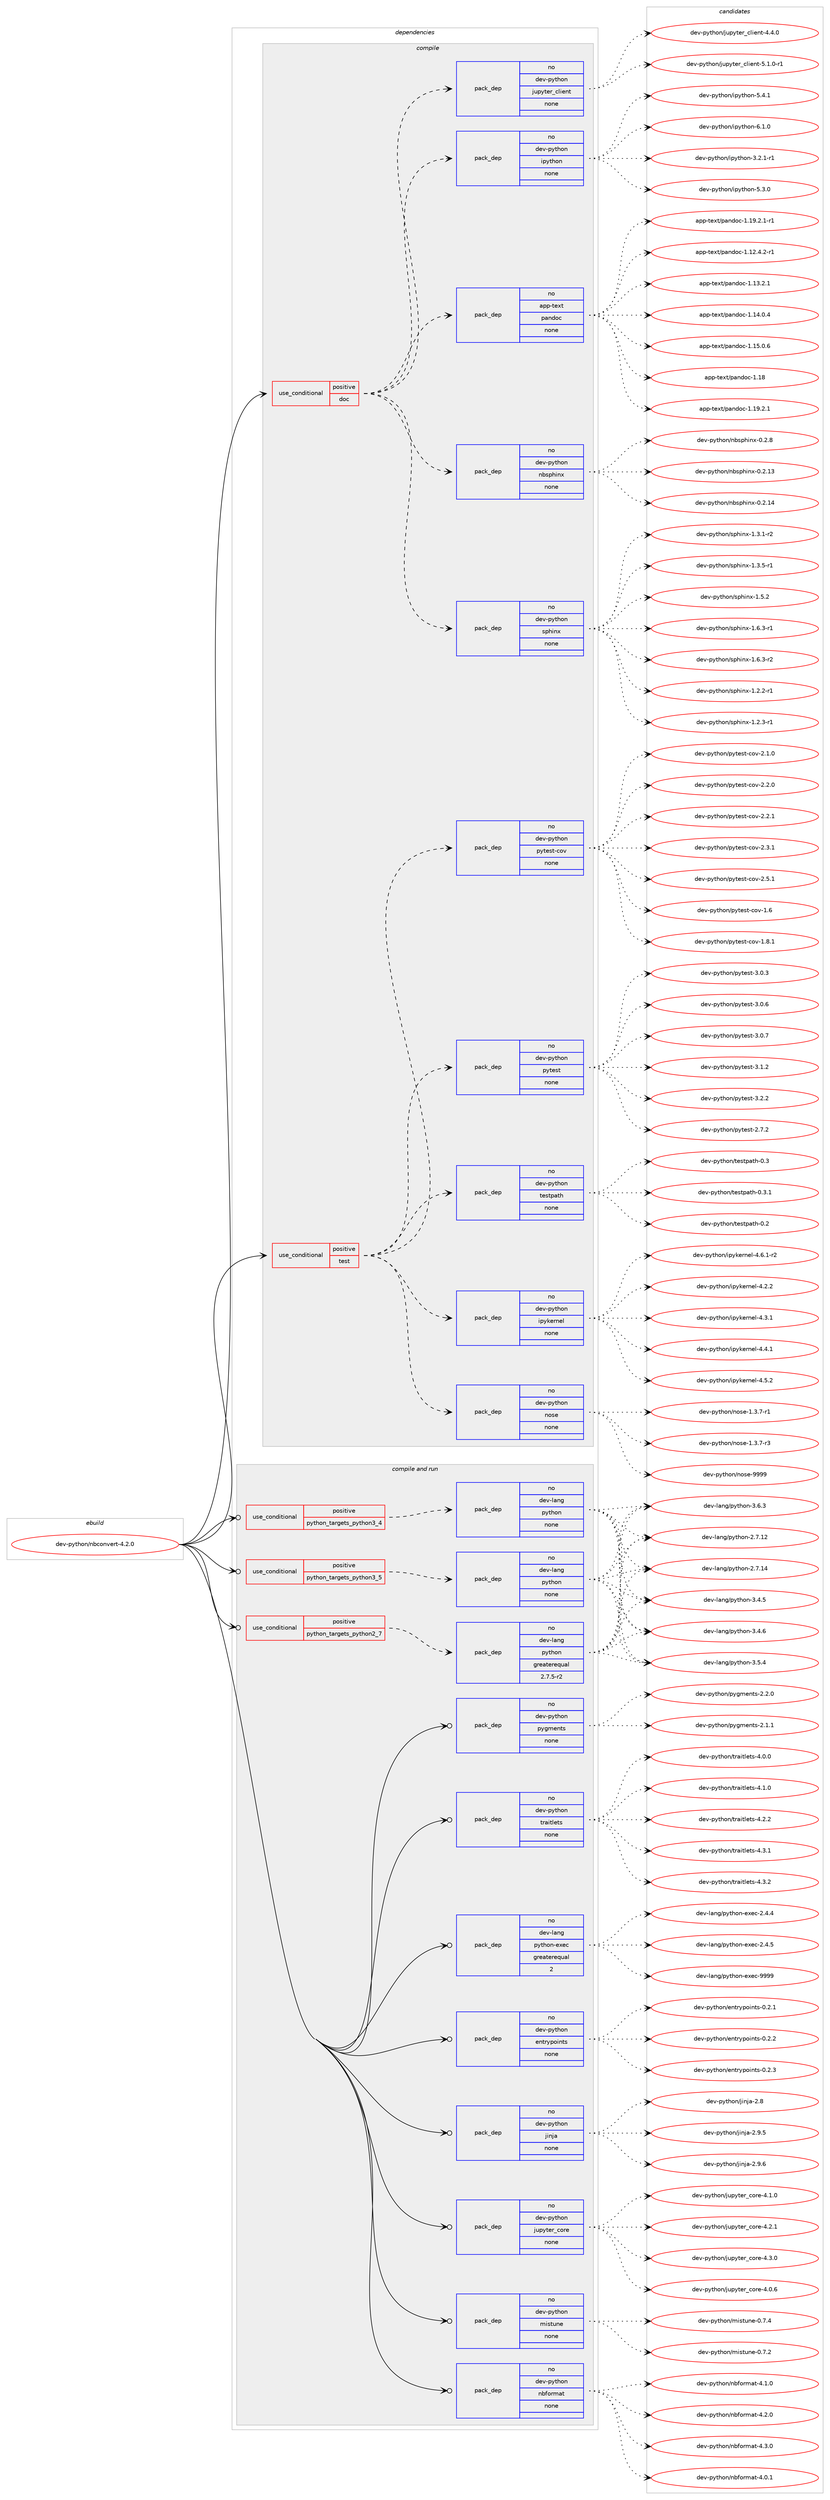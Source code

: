 digraph prolog {

# *************
# Graph options
# *************

newrank=true;
concentrate=true;
compound=true;
graph [rankdir=LR,fontname=Helvetica,fontsize=10,ranksep=1.5];#, ranksep=2.5, nodesep=0.2];
edge  [arrowhead=vee];
node  [fontname=Helvetica,fontsize=10];

# **********
# The ebuild
# **********

subgraph cluster_leftcol {
color=gray;
rank=same;
label=<<i>ebuild</i>>;
id [label="dev-python/nbconvert-4.2.0", color=red, width=4, href="../dev-python/nbconvert-4.2.0.svg"];
}

# ****************
# The dependencies
# ****************

subgraph cluster_midcol {
color=gray;
label=<<i>dependencies</i>>;
subgraph cluster_compile {
fillcolor="#eeeeee";
style=filled;
label=<<i>compile</i>>;
subgraph cond35860 {
dependency167320 [label=<<TABLE BORDER="0" CELLBORDER="1" CELLSPACING="0" CELLPADDING="4"><TR><TD ROWSPAN="3" CELLPADDING="10">use_conditional</TD></TR><TR><TD>positive</TD></TR><TR><TD>doc</TD></TR></TABLE>>, shape=none, color=red];
subgraph pack127605 {
dependency167321 [label=<<TABLE BORDER="0" CELLBORDER="1" CELLSPACING="0" CELLPADDING="4" WIDTH="220"><TR><TD ROWSPAN="6" CELLPADDING="30">pack_dep</TD></TR><TR><TD WIDTH="110">no</TD></TR><TR><TD>dev-python</TD></TR><TR><TD>ipython</TD></TR><TR><TD>none</TD></TR><TR><TD></TD></TR></TABLE>>, shape=none, color=blue];
}
dependency167320:e -> dependency167321:w [weight=20,style="dashed",arrowhead="vee"];
subgraph pack127606 {
dependency167322 [label=<<TABLE BORDER="0" CELLBORDER="1" CELLSPACING="0" CELLPADDING="4" WIDTH="220"><TR><TD ROWSPAN="6" CELLPADDING="30">pack_dep</TD></TR><TR><TD WIDTH="110">no</TD></TR><TR><TD>dev-python</TD></TR><TR><TD>jupyter_client</TD></TR><TR><TD>none</TD></TR><TR><TD></TD></TR></TABLE>>, shape=none, color=blue];
}
dependency167320:e -> dependency167322:w [weight=20,style="dashed",arrowhead="vee"];
subgraph pack127607 {
dependency167323 [label=<<TABLE BORDER="0" CELLBORDER="1" CELLSPACING="0" CELLPADDING="4" WIDTH="220"><TR><TD ROWSPAN="6" CELLPADDING="30">pack_dep</TD></TR><TR><TD WIDTH="110">no</TD></TR><TR><TD>dev-python</TD></TR><TR><TD>sphinx</TD></TR><TR><TD>none</TD></TR><TR><TD></TD></TR></TABLE>>, shape=none, color=blue];
}
dependency167320:e -> dependency167323:w [weight=20,style="dashed",arrowhead="vee"];
subgraph pack127608 {
dependency167324 [label=<<TABLE BORDER="0" CELLBORDER="1" CELLSPACING="0" CELLPADDING="4" WIDTH="220"><TR><TD ROWSPAN="6" CELLPADDING="30">pack_dep</TD></TR><TR><TD WIDTH="110">no</TD></TR><TR><TD>dev-python</TD></TR><TR><TD>nbsphinx</TD></TR><TR><TD>none</TD></TR><TR><TD></TD></TR></TABLE>>, shape=none, color=blue];
}
dependency167320:e -> dependency167324:w [weight=20,style="dashed",arrowhead="vee"];
subgraph pack127609 {
dependency167325 [label=<<TABLE BORDER="0" CELLBORDER="1" CELLSPACING="0" CELLPADDING="4" WIDTH="220"><TR><TD ROWSPAN="6" CELLPADDING="30">pack_dep</TD></TR><TR><TD WIDTH="110">no</TD></TR><TR><TD>app-text</TD></TR><TR><TD>pandoc</TD></TR><TR><TD>none</TD></TR><TR><TD></TD></TR></TABLE>>, shape=none, color=blue];
}
dependency167320:e -> dependency167325:w [weight=20,style="dashed",arrowhead="vee"];
}
id:e -> dependency167320:w [weight=20,style="solid",arrowhead="vee"];
subgraph cond35861 {
dependency167326 [label=<<TABLE BORDER="0" CELLBORDER="1" CELLSPACING="0" CELLPADDING="4"><TR><TD ROWSPAN="3" CELLPADDING="10">use_conditional</TD></TR><TR><TD>positive</TD></TR><TR><TD>test</TD></TR></TABLE>>, shape=none, color=red];
subgraph pack127610 {
dependency167327 [label=<<TABLE BORDER="0" CELLBORDER="1" CELLSPACING="0" CELLPADDING="4" WIDTH="220"><TR><TD ROWSPAN="6" CELLPADDING="30">pack_dep</TD></TR><TR><TD WIDTH="110">no</TD></TR><TR><TD>dev-python</TD></TR><TR><TD>pytest</TD></TR><TR><TD>none</TD></TR><TR><TD></TD></TR></TABLE>>, shape=none, color=blue];
}
dependency167326:e -> dependency167327:w [weight=20,style="dashed",arrowhead="vee"];
subgraph pack127611 {
dependency167328 [label=<<TABLE BORDER="0" CELLBORDER="1" CELLSPACING="0" CELLPADDING="4" WIDTH="220"><TR><TD ROWSPAN="6" CELLPADDING="30">pack_dep</TD></TR><TR><TD WIDTH="110">no</TD></TR><TR><TD>dev-python</TD></TR><TR><TD>pytest-cov</TD></TR><TR><TD>none</TD></TR><TR><TD></TD></TR></TABLE>>, shape=none, color=blue];
}
dependency167326:e -> dependency167328:w [weight=20,style="dashed",arrowhead="vee"];
subgraph pack127612 {
dependency167329 [label=<<TABLE BORDER="0" CELLBORDER="1" CELLSPACING="0" CELLPADDING="4" WIDTH="220"><TR><TD ROWSPAN="6" CELLPADDING="30">pack_dep</TD></TR><TR><TD WIDTH="110">no</TD></TR><TR><TD>dev-python</TD></TR><TR><TD>nose</TD></TR><TR><TD>none</TD></TR><TR><TD></TD></TR></TABLE>>, shape=none, color=blue];
}
dependency167326:e -> dependency167329:w [weight=20,style="dashed",arrowhead="vee"];
subgraph pack127613 {
dependency167330 [label=<<TABLE BORDER="0" CELLBORDER="1" CELLSPACING="0" CELLPADDING="4" WIDTH="220"><TR><TD ROWSPAN="6" CELLPADDING="30">pack_dep</TD></TR><TR><TD WIDTH="110">no</TD></TR><TR><TD>dev-python</TD></TR><TR><TD>ipykernel</TD></TR><TR><TD>none</TD></TR><TR><TD></TD></TR></TABLE>>, shape=none, color=blue];
}
dependency167326:e -> dependency167330:w [weight=20,style="dashed",arrowhead="vee"];
subgraph pack127614 {
dependency167331 [label=<<TABLE BORDER="0" CELLBORDER="1" CELLSPACING="0" CELLPADDING="4" WIDTH="220"><TR><TD ROWSPAN="6" CELLPADDING="30">pack_dep</TD></TR><TR><TD WIDTH="110">no</TD></TR><TR><TD>dev-python</TD></TR><TR><TD>testpath</TD></TR><TR><TD>none</TD></TR><TR><TD></TD></TR></TABLE>>, shape=none, color=blue];
}
dependency167326:e -> dependency167331:w [weight=20,style="dashed",arrowhead="vee"];
}
id:e -> dependency167326:w [weight=20,style="solid",arrowhead="vee"];
}
subgraph cluster_compileandrun {
fillcolor="#eeeeee";
style=filled;
label=<<i>compile and run</i>>;
subgraph cond35862 {
dependency167332 [label=<<TABLE BORDER="0" CELLBORDER="1" CELLSPACING="0" CELLPADDING="4"><TR><TD ROWSPAN="3" CELLPADDING="10">use_conditional</TD></TR><TR><TD>positive</TD></TR><TR><TD>python_targets_python2_7</TD></TR></TABLE>>, shape=none, color=red];
subgraph pack127615 {
dependency167333 [label=<<TABLE BORDER="0" CELLBORDER="1" CELLSPACING="0" CELLPADDING="4" WIDTH="220"><TR><TD ROWSPAN="6" CELLPADDING="30">pack_dep</TD></TR><TR><TD WIDTH="110">no</TD></TR><TR><TD>dev-lang</TD></TR><TR><TD>python</TD></TR><TR><TD>greaterequal</TD></TR><TR><TD>2.7.5-r2</TD></TR></TABLE>>, shape=none, color=blue];
}
dependency167332:e -> dependency167333:w [weight=20,style="dashed",arrowhead="vee"];
}
id:e -> dependency167332:w [weight=20,style="solid",arrowhead="odotvee"];
subgraph cond35863 {
dependency167334 [label=<<TABLE BORDER="0" CELLBORDER="1" CELLSPACING="0" CELLPADDING="4"><TR><TD ROWSPAN="3" CELLPADDING="10">use_conditional</TD></TR><TR><TD>positive</TD></TR><TR><TD>python_targets_python3_4</TD></TR></TABLE>>, shape=none, color=red];
subgraph pack127616 {
dependency167335 [label=<<TABLE BORDER="0" CELLBORDER="1" CELLSPACING="0" CELLPADDING="4" WIDTH="220"><TR><TD ROWSPAN="6" CELLPADDING="30">pack_dep</TD></TR><TR><TD WIDTH="110">no</TD></TR><TR><TD>dev-lang</TD></TR><TR><TD>python</TD></TR><TR><TD>none</TD></TR><TR><TD></TD></TR></TABLE>>, shape=none, color=blue];
}
dependency167334:e -> dependency167335:w [weight=20,style="dashed",arrowhead="vee"];
}
id:e -> dependency167334:w [weight=20,style="solid",arrowhead="odotvee"];
subgraph cond35864 {
dependency167336 [label=<<TABLE BORDER="0" CELLBORDER="1" CELLSPACING="0" CELLPADDING="4"><TR><TD ROWSPAN="3" CELLPADDING="10">use_conditional</TD></TR><TR><TD>positive</TD></TR><TR><TD>python_targets_python3_5</TD></TR></TABLE>>, shape=none, color=red];
subgraph pack127617 {
dependency167337 [label=<<TABLE BORDER="0" CELLBORDER="1" CELLSPACING="0" CELLPADDING="4" WIDTH="220"><TR><TD ROWSPAN="6" CELLPADDING="30">pack_dep</TD></TR><TR><TD WIDTH="110">no</TD></TR><TR><TD>dev-lang</TD></TR><TR><TD>python</TD></TR><TR><TD>none</TD></TR><TR><TD></TD></TR></TABLE>>, shape=none, color=blue];
}
dependency167336:e -> dependency167337:w [weight=20,style="dashed",arrowhead="vee"];
}
id:e -> dependency167336:w [weight=20,style="solid",arrowhead="odotvee"];
subgraph pack127618 {
dependency167338 [label=<<TABLE BORDER="0" CELLBORDER="1" CELLSPACING="0" CELLPADDING="4" WIDTH="220"><TR><TD ROWSPAN="6" CELLPADDING="30">pack_dep</TD></TR><TR><TD WIDTH="110">no</TD></TR><TR><TD>dev-lang</TD></TR><TR><TD>python-exec</TD></TR><TR><TD>greaterequal</TD></TR><TR><TD>2</TD></TR></TABLE>>, shape=none, color=blue];
}
id:e -> dependency167338:w [weight=20,style="solid",arrowhead="odotvee"];
subgraph pack127619 {
dependency167339 [label=<<TABLE BORDER="0" CELLBORDER="1" CELLSPACING="0" CELLPADDING="4" WIDTH="220"><TR><TD ROWSPAN="6" CELLPADDING="30">pack_dep</TD></TR><TR><TD WIDTH="110">no</TD></TR><TR><TD>dev-python</TD></TR><TR><TD>entrypoints</TD></TR><TR><TD>none</TD></TR><TR><TD></TD></TR></TABLE>>, shape=none, color=blue];
}
id:e -> dependency167339:w [weight=20,style="solid",arrowhead="odotvee"];
subgraph pack127620 {
dependency167340 [label=<<TABLE BORDER="0" CELLBORDER="1" CELLSPACING="0" CELLPADDING="4" WIDTH="220"><TR><TD ROWSPAN="6" CELLPADDING="30">pack_dep</TD></TR><TR><TD WIDTH="110">no</TD></TR><TR><TD>dev-python</TD></TR><TR><TD>jinja</TD></TR><TR><TD>none</TD></TR><TR><TD></TD></TR></TABLE>>, shape=none, color=blue];
}
id:e -> dependency167340:w [weight=20,style="solid",arrowhead="odotvee"];
subgraph pack127621 {
dependency167341 [label=<<TABLE BORDER="0" CELLBORDER="1" CELLSPACING="0" CELLPADDING="4" WIDTH="220"><TR><TD ROWSPAN="6" CELLPADDING="30">pack_dep</TD></TR><TR><TD WIDTH="110">no</TD></TR><TR><TD>dev-python</TD></TR><TR><TD>jupyter_core</TD></TR><TR><TD>none</TD></TR><TR><TD></TD></TR></TABLE>>, shape=none, color=blue];
}
id:e -> dependency167341:w [weight=20,style="solid",arrowhead="odotvee"];
subgraph pack127622 {
dependency167342 [label=<<TABLE BORDER="0" CELLBORDER="1" CELLSPACING="0" CELLPADDING="4" WIDTH="220"><TR><TD ROWSPAN="6" CELLPADDING="30">pack_dep</TD></TR><TR><TD WIDTH="110">no</TD></TR><TR><TD>dev-python</TD></TR><TR><TD>mistune</TD></TR><TR><TD>none</TD></TR><TR><TD></TD></TR></TABLE>>, shape=none, color=blue];
}
id:e -> dependency167342:w [weight=20,style="solid",arrowhead="odotvee"];
subgraph pack127623 {
dependency167343 [label=<<TABLE BORDER="0" CELLBORDER="1" CELLSPACING="0" CELLPADDING="4" WIDTH="220"><TR><TD ROWSPAN="6" CELLPADDING="30">pack_dep</TD></TR><TR><TD WIDTH="110">no</TD></TR><TR><TD>dev-python</TD></TR><TR><TD>nbformat</TD></TR><TR><TD>none</TD></TR><TR><TD></TD></TR></TABLE>>, shape=none, color=blue];
}
id:e -> dependency167343:w [weight=20,style="solid",arrowhead="odotvee"];
subgraph pack127624 {
dependency167344 [label=<<TABLE BORDER="0" CELLBORDER="1" CELLSPACING="0" CELLPADDING="4" WIDTH="220"><TR><TD ROWSPAN="6" CELLPADDING="30">pack_dep</TD></TR><TR><TD WIDTH="110">no</TD></TR><TR><TD>dev-python</TD></TR><TR><TD>pygments</TD></TR><TR><TD>none</TD></TR><TR><TD></TD></TR></TABLE>>, shape=none, color=blue];
}
id:e -> dependency167344:w [weight=20,style="solid",arrowhead="odotvee"];
subgraph pack127625 {
dependency167345 [label=<<TABLE BORDER="0" CELLBORDER="1" CELLSPACING="0" CELLPADDING="4" WIDTH="220"><TR><TD ROWSPAN="6" CELLPADDING="30">pack_dep</TD></TR><TR><TD WIDTH="110">no</TD></TR><TR><TD>dev-python</TD></TR><TR><TD>traitlets</TD></TR><TR><TD>none</TD></TR><TR><TD></TD></TR></TABLE>>, shape=none, color=blue];
}
id:e -> dependency167345:w [weight=20,style="solid",arrowhead="odotvee"];
}
subgraph cluster_run {
fillcolor="#eeeeee";
style=filled;
label=<<i>run</i>>;
}
}

# **************
# The candidates
# **************

subgraph cluster_choices {
rank=same;
color=gray;
label=<<i>candidates</i>>;

subgraph choice127605 {
color=black;
nodesep=1;
choice10010111845112121116104111110471051121211161041111104551465046494511449 [label="dev-python/ipython-3.2.1-r1", color=red, width=4,href="../dev-python/ipython-3.2.1-r1.svg"];
choice1001011184511212111610411111047105112121116104111110455346514648 [label="dev-python/ipython-5.3.0", color=red, width=4,href="../dev-python/ipython-5.3.0.svg"];
choice1001011184511212111610411111047105112121116104111110455346524649 [label="dev-python/ipython-5.4.1", color=red, width=4,href="../dev-python/ipython-5.4.1.svg"];
choice1001011184511212111610411111047105112121116104111110455446494648 [label="dev-python/ipython-6.1.0", color=red, width=4,href="../dev-python/ipython-6.1.0.svg"];
dependency167321:e -> choice10010111845112121116104111110471051121211161041111104551465046494511449:w [style=dotted,weight="100"];
dependency167321:e -> choice1001011184511212111610411111047105112121116104111110455346514648:w [style=dotted,weight="100"];
dependency167321:e -> choice1001011184511212111610411111047105112121116104111110455346524649:w [style=dotted,weight="100"];
dependency167321:e -> choice1001011184511212111610411111047105112121116104111110455446494648:w [style=dotted,weight="100"];
}
subgraph choice127606 {
color=black;
nodesep=1;
choice10010111845112121116104111110471061171121211161011149599108105101110116455246524648 [label="dev-python/jupyter_client-4.4.0", color=red, width=4,href="../dev-python/jupyter_client-4.4.0.svg"];
choice100101118451121211161041111104710611711212111610111495991081051011101164553464946484511449 [label="dev-python/jupyter_client-5.1.0-r1", color=red, width=4,href="../dev-python/jupyter_client-5.1.0-r1.svg"];
dependency167322:e -> choice10010111845112121116104111110471061171121211161011149599108105101110116455246524648:w [style=dotted,weight="100"];
dependency167322:e -> choice100101118451121211161041111104710611711212111610111495991081051011101164553464946484511449:w [style=dotted,weight="100"];
}
subgraph choice127607 {
color=black;
nodesep=1;
choice10010111845112121116104111110471151121041051101204549465046504511449 [label="dev-python/sphinx-1.2.2-r1", color=red, width=4,href="../dev-python/sphinx-1.2.2-r1.svg"];
choice10010111845112121116104111110471151121041051101204549465046514511449 [label="dev-python/sphinx-1.2.3-r1", color=red, width=4,href="../dev-python/sphinx-1.2.3-r1.svg"];
choice10010111845112121116104111110471151121041051101204549465146494511450 [label="dev-python/sphinx-1.3.1-r2", color=red, width=4,href="../dev-python/sphinx-1.3.1-r2.svg"];
choice10010111845112121116104111110471151121041051101204549465146534511449 [label="dev-python/sphinx-1.3.5-r1", color=red, width=4,href="../dev-python/sphinx-1.3.5-r1.svg"];
choice1001011184511212111610411111047115112104105110120454946534650 [label="dev-python/sphinx-1.5.2", color=red, width=4,href="../dev-python/sphinx-1.5.2.svg"];
choice10010111845112121116104111110471151121041051101204549465446514511449 [label="dev-python/sphinx-1.6.3-r1", color=red, width=4,href="../dev-python/sphinx-1.6.3-r1.svg"];
choice10010111845112121116104111110471151121041051101204549465446514511450 [label="dev-python/sphinx-1.6.3-r2", color=red, width=4,href="../dev-python/sphinx-1.6.3-r2.svg"];
dependency167323:e -> choice10010111845112121116104111110471151121041051101204549465046504511449:w [style=dotted,weight="100"];
dependency167323:e -> choice10010111845112121116104111110471151121041051101204549465046514511449:w [style=dotted,weight="100"];
dependency167323:e -> choice10010111845112121116104111110471151121041051101204549465146494511450:w [style=dotted,weight="100"];
dependency167323:e -> choice10010111845112121116104111110471151121041051101204549465146534511449:w [style=dotted,weight="100"];
dependency167323:e -> choice1001011184511212111610411111047115112104105110120454946534650:w [style=dotted,weight="100"];
dependency167323:e -> choice10010111845112121116104111110471151121041051101204549465446514511449:w [style=dotted,weight="100"];
dependency167323:e -> choice10010111845112121116104111110471151121041051101204549465446514511450:w [style=dotted,weight="100"];
}
subgraph choice127608 {
color=black;
nodesep=1;
choice10010111845112121116104111110471109811511210410511012045484650464951 [label="dev-python/nbsphinx-0.2.13", color=red, width=4,href="../dev-python/nbsphinx-0.2.13.svg"];
choice10010111845112121116104111110471109811511210410511012045484650464952 [label="dev-python/nbsphinx-0.2.14", color=red, width=4,href="../dev-python/nbsphinx-0.2.14.svg"];
choice100101118451121211161041111104711098115112104105110120454846504656 [label="dev-python/nbsphinx-0.2.8", color=red, width=4,href="../dev-python/nbsphinx-0.2.8.svg"];
dependency167324:e -> choice10010111845112121116104111110471109811511210410511012045484650464951:w [style=dotted,weight="100"];
dependency167324:e -> choice10010111845112121116104111110471109811511210410511012045484650464952:w [style=dotted,weight="100"];
dependency167324:e -> choice100101118451121211161041111104711098115112104105110120454846504656:w [style=dotted,weight="100"];
}
subgraph choice127609 {
color=black;
nodesep=1;
choice97112112451161011201164711297110100111994549464950465246504511449 [label="app-text/pandoc-1.12.4.2-r1", color=red, width=4,href="../app-text/pandoc-1.12.4.2-r1.svg"];
choice9711211245116101120116471129711010011199454946495146504649 [label="app-text/pandoc-1.13.2.1", color=red, width=4,href="../app-text/pandoc-1.13.2.1.svg"];
choice9711211245116101120116471129711010011199454946495246484652 [label="app-text/pandoc-1.14.0.4", color=red, width=4,href="../app-text/pandoc-1.14.0.4.svg"];
choice9711211245116101120116471129711010011199454946495346484654 [label="app-text/pandoc-1.15.0.6", color=red, width=4,href="../app-text/pandoc-1.15.0.6.svg"];
choice97112112451161011201164711297110100111994549464956 [label="app-text/pandoc-1.18", color=red, width=4,href="../app-text/pandoc-1.18.svg"];
choice9711211245116101120116471129711010011199454946495746504649 [label="app-text/pandoc-1.19.2.1", color=red, width=4,href="../app-text/pandoc-1.19.2.1.svg"];
choice97112112451161011201164711297110100111994549464957465046494511449 [label="app-text/pandoc-1.19.2.1-r1", color=red, width=4,href="../app-text/pandoc-1.19.2.1-r1.svg"];
dependency167325:e -> choice97112112451161011201164711297110100111994549464950465246504511449:w [style=dotted,weight="100"];
dependency167325:e -> choice9711211245116101120116471129711010011199454946495146504649:w [style=dotted,weight="100"];
dependency167325:e -> choice9711211245116101120116471129711010011199454946495246484652:w [style=dotted,weight="100"];
dependency167325:e -> choice9711211245116101120116471129711010011199454946495346484654:w [style=dotted,weight="100"];
dependency167325:e -> choice97112112451161011201164711297110100111994549464956:w [style=dotted,weight="100"];
dependency167325:e -> choice9711211245116101120116471129711010011199454946495746504649:w [style=dotted,weight="100"];
dependency167325:e -> choice97112112451161011201164711297110100111994549464957465046494511449:w [style=dotted,weight="100"];
}
subgraph choice127610 {
color=black;
nodesep=1;
choice1001011184511212111610411111047112121116101115116455046554650 [label="dev-python/pytest-2.7.2", color=red, width=4,href="../dev-python/pytest-2.7.2.svg"];
choice1001011184511212111610411111047112121116101115116455146484651 [label="dev-python/pytest-3.0.3", color=red, width=4,href="../dev-python/pytest-3.0.3.svg"];
choice1001011184511212111610411111047112121116101115116455146484654 [label="dev-python/pytest-3.0.6", color=red, width=4,href="../dev-python/pytest-3.0.6.svg"];
choice1001011184511212111610411111047112121116101115116455146484655 [label="dev-python/pytest-3.0.7", color=red, width=4,href="../dev-python/pytest-3.0.7.svg"];
choice1001011184511212111610411111047112121116101115116455146494650 [label="dev-python/pytest-3.1.2", color=red, width=4,href="../dev-python/pytest-3.1.2.svg"];
choice1001011184511212111610411111047112121116101115116455146504650 [label="dev-python/pytest-3.2.2", color=red, width=4,href="../dev-python/pytest-3.2.2.svg"];
dependency167327:e -> choice1001011184511212111610411111047112121116101115116455046554650:w [style=dotted,weight="100"];
dependency167327:e -> choice1001011184511212111610411111047112121116101115116455146484651:w [style=dotted,weight="100"];
dependency167327:e -> choice1001011184511212111610411111047112121116101115116455146484654:w [style=dotted,weight="100"];
dependency167327:e -> choice1001011184511212111610411111047112121116101115116455146484655:w [style=dotted,weight="100"];
dependency167327:e -> choice1001011184511212111610411111047112121116101115116455146494650:w [style=dotted,weight="100"];
dependency167327:e -> choice1001011184511212111610411111047112121116101115116455146504650:w [style=dotted,weight="100"];
}
subgraph choice127611 {
color=black;
nodesep=1;
choice1001011184511212111610411111047112121116101115116459911111845494654 [label="dev-python/pytest-cov-1.6", color=red, width=4,href="../dev-python/pytest-cov-1.6.svg"];
choice10010111845112121116104111110471121211161011151164599111118454946564649 [label="dev-python/pytest-cov-1.8.1", color=red, width=4,href="../dev-python/pytest-cov-1.8.1.svg"];
choice10010111845112121116104111110471121211161011151164599111118455046494648 [label="dev-python/pytest-cov-2.1.0", color=red, width=4,href="../dev-python/pytest-cov-2.1.0.svg"];
choice10010111845112121116104111110471121211161011151164599111118455046504648 [label="dev-python/pytest-cov-2.2.0", color=red, width=4,href="../dev-python/pytest-cov-2.2.0.svg"];
choice10010111845112121116104111110471121211161011151164599111118455046504649 [label="dev-python/pytest-cov-2.2.1", color=red, width=4,href="../dev-python/pytest-cov-2.2.1.svg"];
choice10010111845112121116104111110471121211161011151164599111118455046514649 [label="dev-python/pytest-cov-2.3.1", color=red, width=4,href="../dev-python/pytest-cov-2.3.1.svg"];
choice10010111845112121116104111110471121211161011151164599111118455046534649 [label="dev-python/pytest-cov-2.5.1", color=red, width=4,href="../dev-python/pytest-cov-2.5.1.svg"];
dependency167328:e -> choice1001011184511212111610411111047112121116101115116459911111845494654:w [style=dotted,weight="100"];
dependency167328:e -> choice10010111845112121116104111110471121211161011151164599111118454946564649:w [style=dotted,weight="100"];
dependency167328:e -> choice10010111845112121116104111110471121211161011151164599111118455046494648:w [style=dotted,weight="100"];
dependency167328:e -> choice10010111845112121116104111110471121211161011151164599111118455046504648:w [style=dotted,weight="100"];
dependency167328:e -> choice10010111845112121116104111110471121211161011151164599111118455046504649:w [style=dotted,weight="100"];
dependency167328:e -> choice10010111845112121116104111110471121211161011151164599111118455046514649:w [style=dotted,weight="100"];
dependency167328:e -> choice10010111845112121116104111110471121211161011151164599111118455046534649:w [style=dotted,weight="100"];
}
subgraph choice127612 {
color=black;
nodesep=1;
choice10010111845112121116104111110471101111151014549465146554511449 [label="dev-python/nose-1.3.7-r1", color=red, width=4,href="../dev-python/nose-1.3.7-r1.svg"];
choice10010111845112121116104111110471101111151014549465146554511451 [label="dev-python/nose-1.3.7-r3", color=red, width=4,href="../dev-python/nose-1.3.7-r3.svg"];
choice10010111845112121116104111110471101111151014557575757 [label="dev-python/nose-9999", color=red, width=4,href="../dev-python/nose-9999.svg"];
dependency167329:e -> choice10010111845112121116104111110471101111151014549465146554511449:w [style=dotted,weight="100"];
dependency167329:e -> choice10010111845112121116104111110471101111151014549465146554511451:w [style=dotted,weight="100"];
dependency167329:e -> choice10010111845112121116104111110471101111151014557575757:w [style=dotted,weight="100"];
}
subgraph choice127613 {
color=black;
nodesep=1;
choice1001011184511212111610411111047105112121107101114110101108455246504650 [label="dev-python/ipykernel-4.2.2", color=red, width=4,href="../dev-python/ipykernel-4.2.2.svg"];
choice1001011184511212111610411111047105112121107101114110101108455246514649 [label="dev-python/ipykernel-4.3.1", color=red, width=4,href="../dev-python/ipykernel-4.3.1.svg"];
choice1001011184511212111610411111047105112121107101114110101108455246524649 [label="dev-python/ipykernel-4.4.1", color=red, width=4,href="../dev-python/ipykernel-4.4.1.svg"];
choice1001011184511212111610411111047105112121107101114110101108455246534650 [label="dev-python/ipykernel-4.5.2", color=red, width=4,href="../dev-python/ipykernel-4.5.2.svg"];
choice10010111845112121116104111110471051121211071011141101011084552465446494511450 [label="dev-python/ipykernel-4.6.1-r2", color=red, width=4,href="../dev-python/ipykernel-4.6.1-r2.svg"];
dependency167330:e -> choice1001011184511212111610411111047105112121107101114110101108455246504650:w [style=dotted,weight="100"];
dependency167330:e -> choice1001011184511212111610411111047105112121107101114110101108455246514649:w [style=dotted,weight="100"];
dependency167330:e -> choice1001011184511212111610411111047105112121107101114110101108455246524649:w [style=dotted,weight="100"];
dependency167330:e -> choice1001011184511212111610411111047105112121107101114110101108455246534650:w [style=dotted,weight="100"];
dependency167330:e -> choice10010111845112121116104111110471051121211071011141101011084552465446494511450:w [style=dotted,weight="100"];
}
subgraph choice127614 {
color=black;
nodesep=1;
choice10010111845112121116104111110471161011151161129711610445484650 [label="dev-python/testpath-0.2", color=red, width=4,href="../dev-python/testpath-0.2.svg"];
choice10010111845112121116104111110471161011151161129711610445484651 [label="dev-python/testpath-0.3", color=red, width=4,href="../dev-python/testpath-0.3.svg"];
choice100101118451121211161041111104711610111511611297116104454846514649 [label="dev-python/testpath-0.3.1", color=red, width=4,href="../dev-python/testpath-0.3.1.svg"];
dependency167331:e -> choice10010111845112121116104111110471161011151161129711610445484650:w [style=dotted,weight="100"];
dependency167331:e -> choice10010111845112121116104111110471161011151161129711610445484651:w [style=dotted,weight="100"];
dependency167331:e -> choice100101118451121211161041111104711610111511611297116104454846514649:w [style=dotted,weight="100"];
}
subgraph choice127615 {
color=black;
nodesep=1;
choice10010111845108971101034711212111610411111045504655464950 [label="dev-lang/python-2.7.12", color=red, width=4,href="../dev-lang/python-2.7.12.svg"];
choice10010111845108971101034711212111610411111045504655464952 [label="dev-lang/python-2.7.14", color=red, width=4,href="../dev-lang/python-2.7.14.svg"];
choice100101118451089711010347112121116104111110455146524653 [label="dev-lang/python-3.4.5", color=red, width=4,href="../dev-lang/python-3.4.5.svg"];
choice100101118451089711010347112121116104111110455146524654 [label="dev-lang/python-3.4.6", color=red, width=4,href="../dev-lang/python-3.4.6.svg"];
choice100101118451089711010347112121116104111110455146534652 [label="dev-lang/python-3.5.4", color=red, width=4,href="../dev-lang/python-3.5.4.svg"];
choice100101118451089711010347112121116104111110455146544651 [label="dev-lang/python-3.6.3", color=red, width=4,href="../dev-lang/python-3.6.3.svg"];
dependency167333:e -> choice10010111845108971101034711212111610411111045504655464950:w [style=dotted,weight="100"];
dependency167333:e -> choice10010111845108971101034711212111610411111045504655464952:w [style=dotted,weight="100"];
dependency167333:e -> choice100101118451089711010347112121116104111110455146524653:w [style=dotted,weight="100"];
dependency167333:e -> choice100101118451089711010347112121116104111110455146524654:w [style=dotted,weight="100"];
dependency167333:e -> choice100101118451089711010347112121116104111110455146534652:w [style=dotted,weight="100"];
dependency167333:e -> choice100101118451089711010347112121116104111110455146544651:w [style=dotted,weight="100"];
}
subgraph choice127616 {
color=black;
nodesep=1;
choice10010111845108971101034711212111610411111045504655464950 [label="dev-lang/python-2.7.12", color=red, width=4,href="../dev-lang/python-2.7.12.svg"];
choice10010111845108971101034711212111610411111045504655464952 [label="dev-lang/python-2.7.14", color=red, width=4,href="../dev-lang/python-2.7.14.svg"];
choice100101118451089711010347112121116104111110455146524653 [label="dev-lang/python-3.4.5", color=red, width=4,href="../dev-lang/python-3.4.5.svg"];
choice100101118451089711010347112121116104111110455146524654 [label="dev-lang/python-3.4.6", color=red, width=4,href="../dev-lang/python-3.4.6.svg"];
choice100101118451089711010347112121116104111110455146534652 [label="dev-lang/python-3.5.4", color=red, width=4,href="../dev-lang/python-3.5.4.svg"];
choice100101118451089711010347112121116104111110455146544651 [label="dev-lang/python-3.6.3", color=red, width=4,href="../dev-lang/python-3.6.3.svg"];
dependency167335:e -> choice10010111845108971101034711212111610411111045504655464950:w [style=dotted,weight="100"];
dependency167335:e -> choice10010111845108971101034711212111610411111045504655464952:w [style=dotted,weight="100"];
dependency167335:e -> choice100101118451089711010347112121116104111110455146524653:w [style=dotted,weight="100"];
dependency167335:e -> choice100101118451089711010347112121116104111110455146524654:w [style=dotted,weight="100"];
dependency167335:e -> choice100101118451089711010347112121116104111110455146534652:w [style=dotted,weight="100"];
dependency167335:e -> choice100101118451089711010347112121116104111110455146544651:w [style=dotted,weight="100"];
}
subgraph choice127617 {
color=black;
nodesep=1;
choice10010111845108971101034711212111610411111045504655464950 [label="dev-lang/python-2.7.12", color=red, width=4,href="../dev-lang/python-2.7.12.svg"];
choice10010111845108971101034711212111610411111045504655464952 [label="dev-lang/python-2.7.14", color=red, width=4,href="../dev-lang/python-2.7.14.svg"];
choice100101118451089711010347112121116104111110455146524653 [label="dev-lang/python-3.4.5", color=red, width=4,href="../dev-lang/python-3.4.5.svg"];
choice100101118451089711010347112121116104111110455146524654 [label="dev-lang/python-3.4.6", color=red, width=4,href="../dev-lang/python-3.4.6.svg"];
choice100101118451089711010347112121116104111110455146534652 [label="dev-lang/python-3.5.4", color=red, width=4,href="../dev-lang/python-3.5.4.svg"];
choice100101118451089711010347112121116104111110455146544651 [label="dev-lang/python-3.6.3", color=red, width=4,href="../dev-lang/python-3.6.3.svg"];
dependency167337:e -> choice10010111845108971101034711212111610411111045504655464950:w [style=dotted,weight="100"];
dependency167337:e -> choice10010111845108971101034711212111610411111045504655464952:w [style=dotted,weight="100"];
dependency167337:e -> choice100101118451089711010347112121116104111110455146524653:w [style=dotted,weight="100"];
dependency167337:e -> choice100101118451089711010347112121116104111110455146524654:w [style=dotted,weight="100"];
dependency167337:e -> choice100101118451089711010347112121116104111110455146534652:w [style=dotted,weight="100"];
dependency167337:e -> choice100101118451089711010347112121116104111110455146544651:w [style=dotted,weight="100"];
}
subgraph choice127618 {
color=black;
nodesep=1;
choice1001011184510897110103471121211161041111104510112010199455046524652 [label="dev-lang/python-exec-2.4.4", color=red, width=4,href="../dev-lang/python-exec-2.4.4.svg"];
choice1001011184510897110103471121211161041111104510112010199455046524653 [label="dev-lang/python-exec-2.4.5", color=red, width=4,href="../dev-lang/python-exec-2.4.5.svg"];
choice10010111845108971101034711212111610411111045101120101994557575757 [label="dev-lang/python-exec-9999", color=red, width=4,href="../dev-lang/python-exec-9999.svg"];
dependency167338:e -> choice1001011184510897110103471121211161041111104510112010199455046524652:w [style=dotted,weight="100"];
dependency167338:e -> choice1001011184510897110103471121211161041111104510112010199455046524653:w [style=dotted,weight="100"];
dependency167338:e -> choice10010111845108971101034711212111610411111045101120101994557575757:w [style=dotted,weight="100"];
}
subgraph choice127619 {
color=black;
nodesep=1;
choice1001011184511212111610411111047101110116114121112111105110116115454846504649 [label="dev-python/entrypoints-0.2.1", color=red, width=4,href="../dev-python/entrypoints-0.2.1.svg"];
choice1001011184511212111610411111047101110116114121112111105110116115454846504650 [label="dev-python/entrypoints-0.2.2", color=red, width=4,href="../dev-python/entrypoints-0.2.2.svg"];
choice1001011184511212111610411111047101110116114121112111105110116115454846504651 [label="dev-python/entrypoints-0.2.3", color=red, width=4,href="../dev-python/entrypoints-0.2.3.svg"];
dependency167339:e -> choice1001011184511212111610411111047101110116114121112111105110116115454846504649:w [style=dotted,weight="100"];
dependency167339:e -> choice1001011184511212111610411111047101110116114121112111105110116115454846504650:w [style=dotted,weight="100"];
dependency167339:e -> choice1001011184511212111610411111047101110116114121112111105110116115454846504651:w [style=dotted,weight="100"];
}
subgraph choice127620 {
color=black;
nodesep=1;
choice10010111845112121116104111110471061051101069745504656 [label="dev-python/jinja-2.8", color=red, width=4,href="../dev-python/jinja-2.8.svg"];
choice100101118451121211161041111104710610511010697455046574653 [label="dev-python/jinja-2.9.5", color=red, width=4,href="../dev-python/jinja-2.9.5.svg"];
choice100101118451121211161041111104710610511010697455046574654 [label="dev-python/jinja-2.9.6", color=red, width=4,href="../dev-python/jinja-2.9.6.svg"];
dependency167340:e -> choice10010111845112121116104111110471061051101069745504656:w [style=dotted,weight="100"];
dependency167340:e -> choice100101118451121211161041111104710610511010697455046574653:w [style=dotted,weight="100"];
dependency167340:e -> choice100101118451121211161041111104710610511010697455046574654:w [style=dotted,weight="100"];
}
subgraph choice127621 {
color=black;
nodesep=1;
choice10010111845112121116104111110471061171121211161011149599111114101455246484654 [label="dev-python/jupyter_core-4.0.6", color=red, width=4,href="../dev-python/jupyter_core-4.0.6.svg"];
choice10010111845112121116104111110471061171121211161011149599111114101455246494648 [label="dev-python/jupyter_core-4.1.0", color=red, width=4,href="../dev-python/jupyter_core-4.1.0.svg"];
choice10010111845112121116104111110471061171121211161011149599111114101455246504649 [label="dev-python/jupyter_core-4.2.1", color=red, width=4,href="../dev-python/jupyter_core-4.2.1.svg"];
choice10010111845112121116104111110471061171121211161011149599111114101455246514648 [label="dev-python/jupyter_core-4.3.0", color=red, width=4,href="../dev-python/jupyter_core-4.3.0.svg"];
dependency167341:e -> choice10010111845112121116104111110471061171121211161011149599111114101455246484654:w [style=dotted,weight="100"];
dependency167341:e -> choice10010111845112121116104111110471061171121211161011149599111114101455246494648:w [style=dotted,weight="100"];
dependency167341:e -> choice10010111845112121116104111110471061171121211161011149599111114101455246504649:w [style=dotted,weight="100"];
dependency167341:e -> choice10010111845112121116104111110471061171121211161011149599111114101455246514648:w [style=dotted,weight="100"];
}
subgraph choice127622 {
color=black;
nodesep=1;
choice1001011184511212111610411111047109105115116117110101454846554650 [label="dev-python/mistune-0.7.2", color=red, width=4,href="../dev-python/mistune-0.7.2.svg"];
choice1001011184511212111610411111047109105115116117110101454846554652 [label="dev-python/mistune-0.7.4", color=red, width=4,href="../dev-python/mistune-0.7.4.svg"];
dependency167342:e -> choice1001011184511212111610411111047109105115116117110101454846554650:w [style=dotted,weight="100"];
dependency167342:e -> choice1001011184511212111610411111047109105115116117110101454846554652:w [style=dotted,weight="100"];
}
subgraph choice127623 {
color=black;
nodesep=1;
choice10010111845112121116104111110471109810211111410997116455246484649 [label="dev-python/nbformat-4.0.1", color=red, width=4,href="../dev-python/nbformat-4.0.1.svg"];
choice10010111845112121116104111110471109810211111410997116455246494648 [label="dev-python/nbformat-4.1.0", color=red, width=4,href="../dev-python/nbformat-4.1.0.svg"];
choice10010111845112121116104111110471109810211111410997116455246504648 [label="dev-python/nbformat-4.2.0", color=red, width=4,href="../dev-python/nbformat-4.2.0.svg"];
choice10010111845112121116104111110471109810211111410997116455246514648 [label="dev-python/nbformat-4.3.0", color=red, width=4,href="../dev-python/nbformat-4.3.0.svg"];
dependency167343:e -> choice10010111845112121116104111110471109810211111410997116455246484649:w [style=dotted,weight="100"];
dependency167343:e -> choice10010111845112121116104111110471109810211111410997116455246494648:w [style=dotted,weight="100"];
dependency167343:e -> choice10010111845112121116104111110471109810211111410997116455246504648:w [style=dotted,weight="100"];
dependency167343:e -> choice10010111845112121116104111110471109810211111410997116455246514648:w [style=dotted,weight="100"];
}
subgraph choice127624 {
color=black;
nodesep=1;
choice1001011184511212111610411111047112121103109101110116115455046494649 [label="dev-python/pygments-2.1.1", color=red, width=4,href="../dev-python/pygments-2.1.1.svg"];
choice1001011184511212111610411111047112121103109101110116115455046504648 [label="dev-python/pygments-2.2.0", color=red, width=4,href="../dev-python/pygments-2.2.0.svg"];
dependency167344:e -> choice1001011184511212111610411111047112121103109101110116115455046494649:w [style=dotted,weight="100"];
dependency167344:e -> choice1001011184511212111610411111047112121103109101110116115455046504648:w [style=dotted,weight="100"];
}
subgraph choice127625 {
color=black;
nodesep=1;
choice100101118451121211161041111104711611497105116108101116115455246484648 [label="dev-python/traitlets-4.0.0", color=red, width=4,href="../dev-python/traitlets-4.0.0.svg"];
choice100101118451121211161041111104711611497105116108101116115455246494648 [label="dev-python/traitlets-4.1.0", color=red, width=4,href="../dev-python/traitlets-4.1.0.svg"];
choice100101118451121211161041111104711611497105116108101116115455246504650 [label="dev-python/traitlets-4.2.2", color=red, width=4,href="../dev-python/traitlets-4.2.2.svg"];
choice100101118451121211161041111104711611497105116108101116115455246514649 [label="dev-python/traitlets-4.3.1", color=red, width=4,href="../dev-python/traitlets-4.3.1.svg"];
choice100101118451121211161041111104711611497105116108101116115455246514650 [label="dev-python/traitlets-4.3.2", color=red, width=4,href="../dev-python/traitlets-4.3.2.svg"];
dependency167345:e -> choice100101118451121211161041111104711611497105116108101116115455246484648:w [style=dotted,weight="100"];
dependency167345:e -> choice100101118451121211161041111104711611497105116108101116115455246494648:w [style=dotted,weight="100"];
dependency167345:e -> choice100101118451121211161041111104711611497105116108101116115455246504650:w [style=dotted,weight="100"];
dependency167345:e -> choice100101118451121211161041111104711611497105116108101116115455246514649:w [style=dotted,weight="100"];
dependency167345:e -> choice100101118451121211161041111104711611497105116108101116115455246514650:w [style=dotted,weight="100"];
}
}

}

